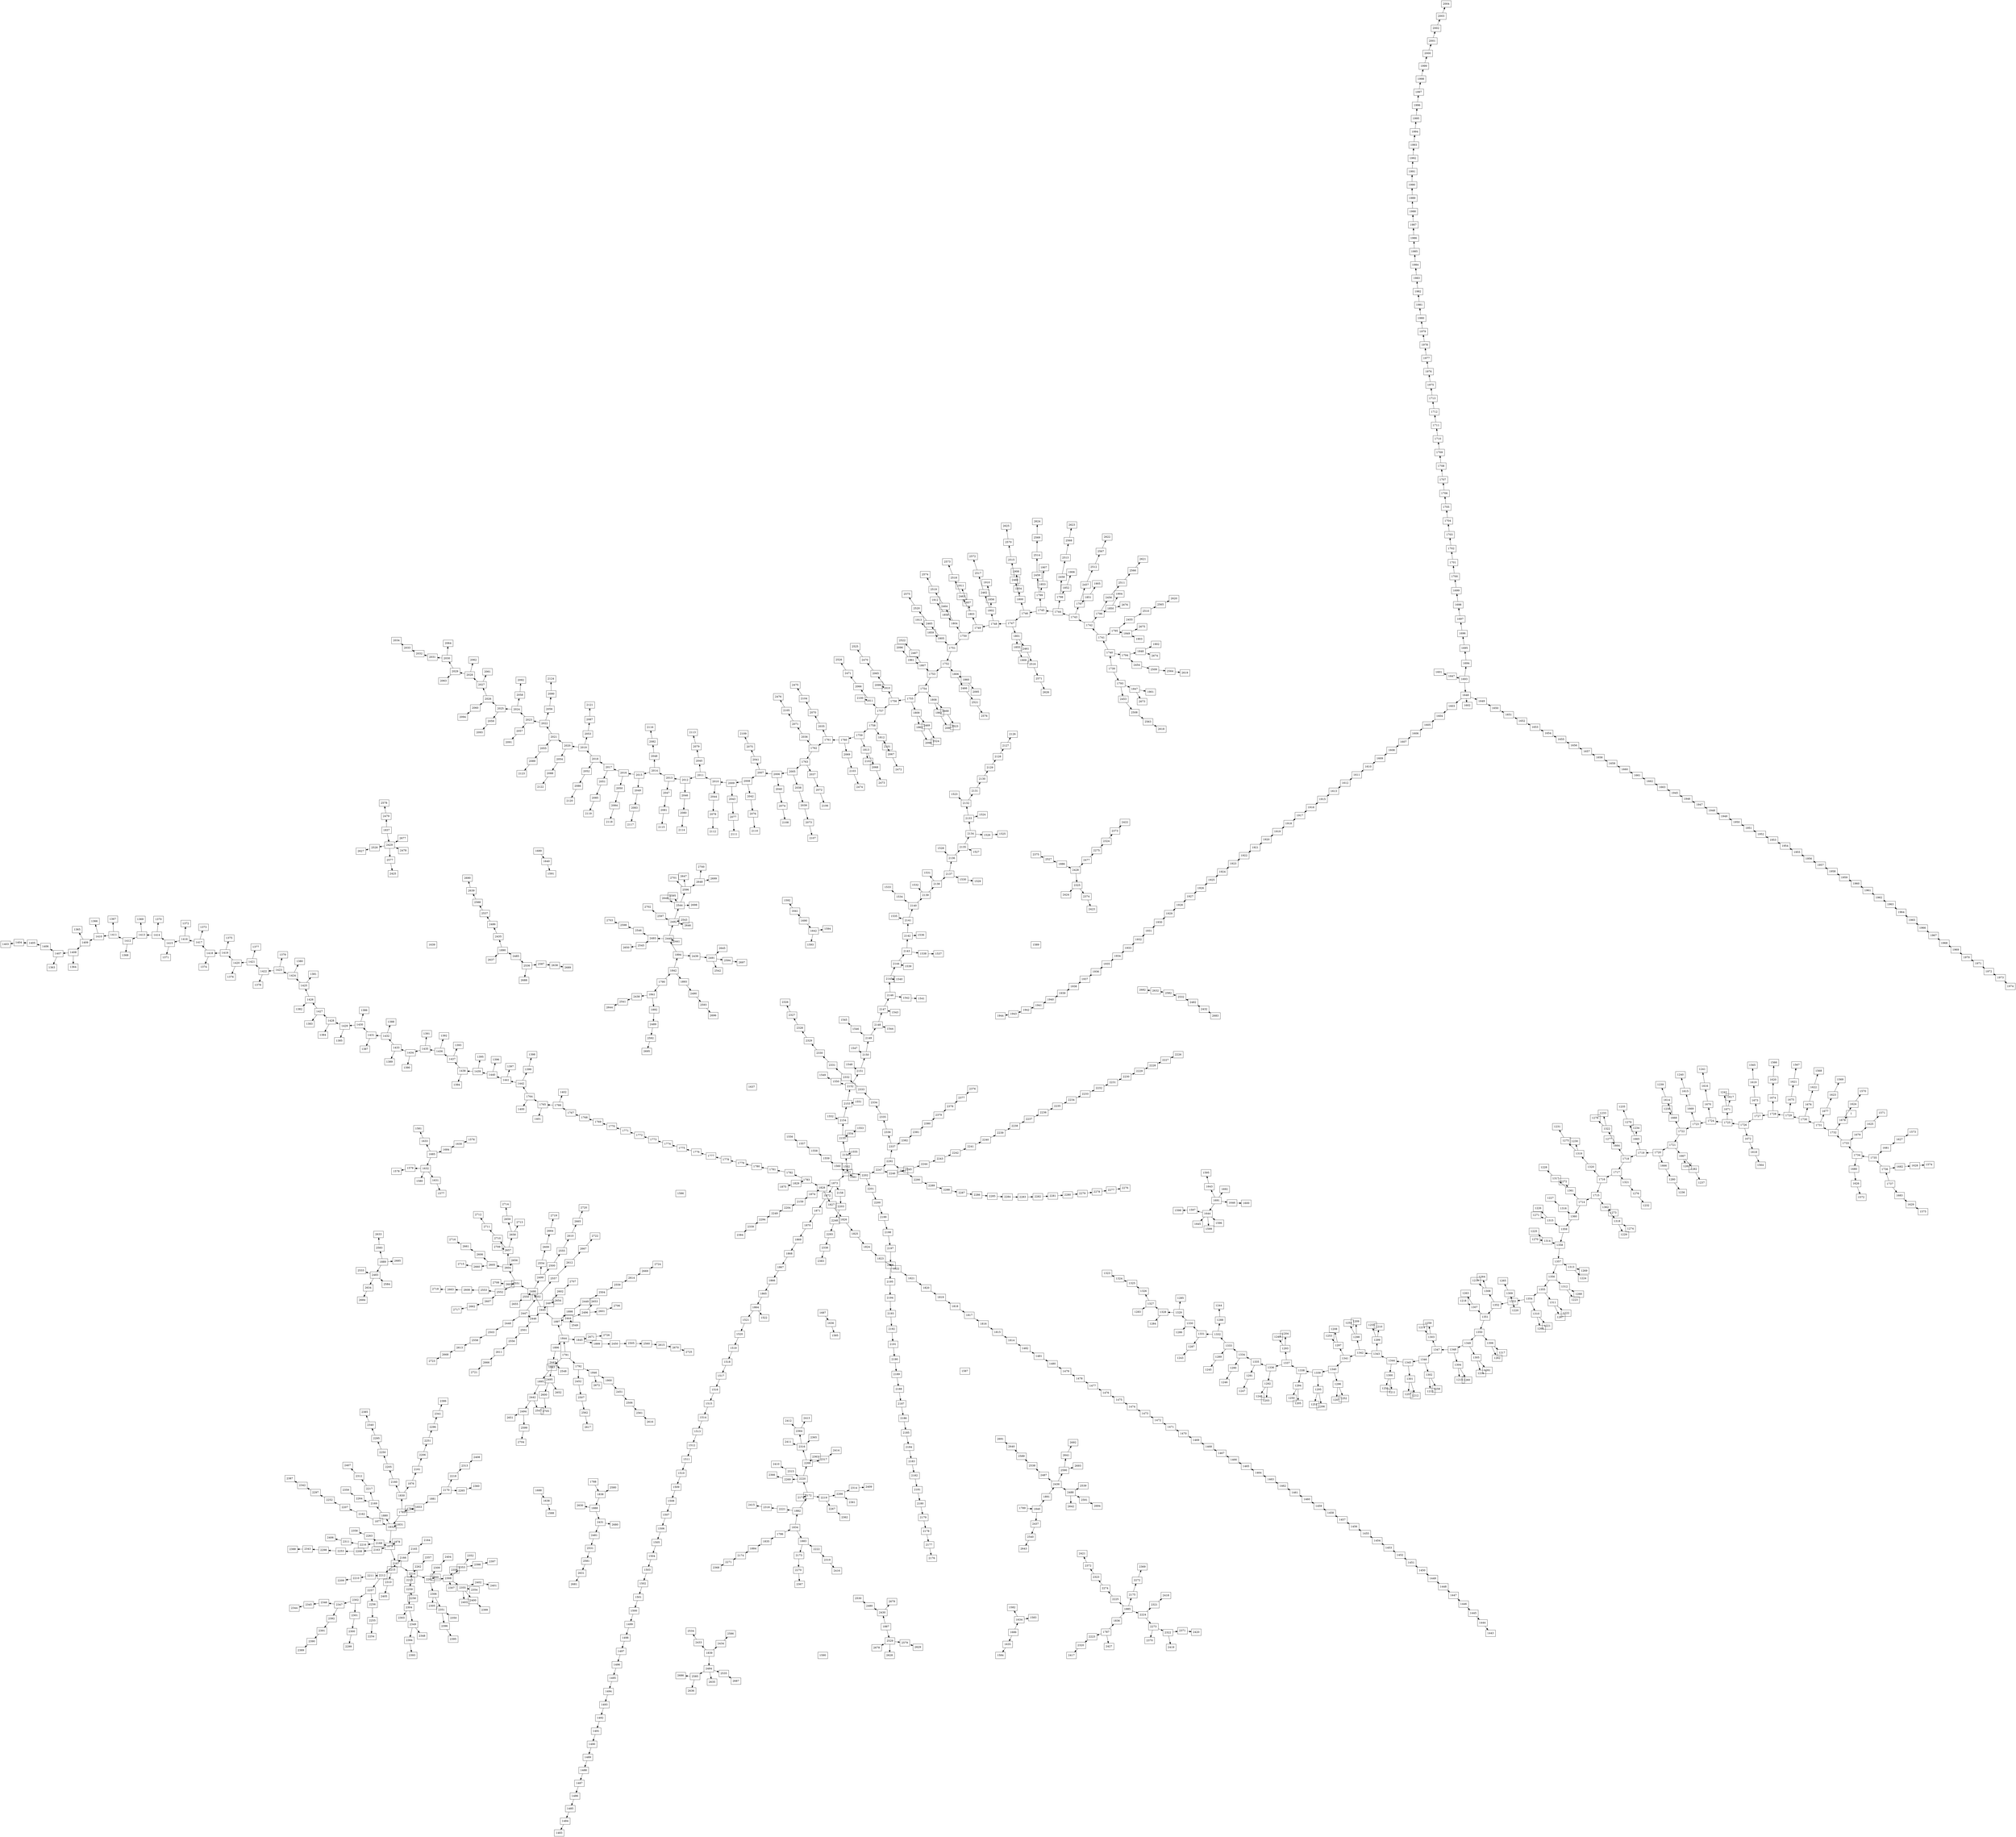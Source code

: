 digraph G {
    node [shape=box];
    graph [layout=neato];
"1739" "1791" "1790" "1789" "1890" "1839" "1889" "2432" "1788" "1887" "1837" "1886" "1787" "1786" "1785" "1783" "1737" "1685" "1686" "1687" "1586" "1637" "1587" "1688" "1589" "1639" "1590" "1689" "1690" "1691" "1693""1740" "1793""1739" -> {"1740" "1793"}
"1792" "1844" "1843""1791" -> {"1792" "1844" "1843"}
"1842" "1841""1790" -> { "1842" "1841"}
"1840""1789" -> { "1840"}
"2435" "2485" "2637""1890" -> { "2435" "2485" "2637"}
"2434" "2484" "2433""1839" -> { "2434" "2484" "2433"}
"2685" "2483" "2583""1889" -> { "2685" "2483" "2583"}
"2683" "2482""2432" -> { "2683" "2482"}
"1838""1788" -> { "1838"}
"2430" "2529""1887" -> { "2430" "2529"}
"2479" "2429""1837" -> { "2479" "2429"}
"2527" "2428""1886" -> { "2527" "2428"}
"2427" "1836" "2223""1787" -> { "2427" "1836" "2223"}
"1835" "1834""1786" -> { "1835" "1834"}
"1833" "1832" "1830" "1784""1785" -> { "1833" "1832" "1830" "1784"}
"1829" "1828" "1782""1783" -> { "1829" "1828" "1782"}
"1736" "1683""1737" -> { "1736" "1683"}
"1684" "1632" "1633""1685" -> { "1684" "1632" "1633"}
"1634" "1635""1686" -> { "1634" "1635"}
"1636""1687" -> { "1636"}
"1638""1688" -> { "1638"}
"1640""1689" -> { "1640"}
"1641" "1642""1690" -> { "1641" "1642"}
"1692" "1643" "1644" "1646""1691" -> {"1692" "1643" "1644" "1646"}
"1694" "1647" "1648""1693" -> {"1694" "1647" "1648"}
"1741" "1794""1740" -> {"1741" "1794"}
"2453" "1847""1793" -> {"2453" "1847"}
"2452" "1846""1792" -> {"2452" "1846"}
"1845" "1897" "1896""1844" -> {"1845" "1897" "1896"}
"1895""1843" -> { "1895"}
"1894" "1893""1842" -> { "1894" "1893"}
"2438" "1892""1841" -> { "2438" "1892"}
"2437" "1891""1840" -> { "2437" "1891"}
"2486""2435" -> { "2486"}
"2536""2485" -> { "2536"}
"2586""2434" -> { "2586"}
"2535" "2585" "2635""2484" -> { "2535" "2585" "2635"}
"2534""2433" -> { "2534"}
"2584" "2634" "2533""2483" -> { "2584" "2634" "2533"}
"2633""2583" -> { "2633"}
"2532""2482" -> { "2532"}
"1888" "2580""1838" -> { "1888" "2580"}
"2480" "2679""2430" -> { "2480" "2679"}
"2579" "2678" "2628""2529" -> { "2579" "2678" "2628"}
"2578""2479" -> { "2578"}
"2677" "2528" "2577" "2478""2429" -> { "2677" "2528" "2577" "2478"}
"2375""2527" -> { "2375"}
"2325" "2477""2428" -> { "2325" "2477"}
"1885""1836" -> { "1885"}
"2320""2223" -> { "2320"}
"1884""1835" -> { "1884"}
"1883" "1882""1834" -> { "1883" "1882"}
"1881""1833" -> { "1881"}
"1880" "1879" "1877" "1831""1832" -> { "1880" "1879" "1877" "1831"}
"1876" "2160""1830" -> { "1876" "2160"}
"1875""1829" -> { "1875"}
"1874" "1873" "1827""1828" -> { "1874" "1873" "1827"}
"1781""1782" -> { "1781"}
"1735" "1682""1736" -> { "1735" "1682"}
"1629""1683" -> { "1629"}
"1630""1684" -> { "1630"}
"1631" "1579" "1580""1632" -> { "1631" "1579" "1580"}
"1581""1633" -> { "1581"}
"1582" "1583""1634" -> { "1582" "1583"}
"1584""1635" -> { "1584"}
"1585""1636" -> { "1585"}
"1588""1638" -> { "1588"}
"1591""1640" -> { "1591"}
"1592""1641" -> { "1592"}
"1593" "1594""1642" -> { "1593" "1594"}
"1595""1643" -> { "1595"}
"1645" "1596" "1597" "1599""1644" -> {"1645" "1596" "1597" "1599"}
"1600""1646" -> { "1600"}
"1695""1694" -> {"1695"}
"1601""1647" -> { "1601"}
"1649" "1602" "1603""1648" -> {"1649" "1602" "1603"}
"1742" "1795""1741" -> {"1742" "1795"}
"2454" "1848""1794" -> {"2454" "1848"}
"2508""2453" -> { "2508"}
"2673" "1901""1847" -> {"2673" "1901"}
"2507""2452" -> { "2507"}
"2672" "1900""1846" -> {"2672" "1900"}
"2671" "1899""1845" -> {"2671" "1899"}
"1898" "2445" "2444""1897" -> {"1898" "2445" "2444"}
"2443""1896" -> { "2443"}
"2442""1895" -> { "2442"}
"2440" "2439""1894" -> { "2440" "2439"}
"2490""1893" -> { "2490"}
"2541""2438" -> { "2541"}
"2489""1892" -> { "2489"}
"2540""2437" -> { "2540"}
"2436""1891" -> { "2436"}
"2537""2486" -> { "2537"}
"2587" "2688""2536" -> { "2587" "2688"}
"2687""2535" -> { "2687"}
"2636" "2686""2585" -> { "2636" "2686"}
"2684""2634" -> { "2684"}
"2582""2532" -> { "2582"}
"2431" "2630""1888" -> { "2431" "2630"}
"2530""2480" -> { "2530"}
"2629""2579" -> { "2629"}
"2627""2528" -> { "2627"}
"2425""2577" -> { "2425"}
"2424" "2374""2325" -> { "2424" "2374"}
"2275""2477" -> { "2275"}
"2225" "2224" "2175""1885" -> { "2225" "2224" "2175"}
"2417""2320" -> { "2417"}
"2174""1884" -> { "2174"}
"2222" "2173""1883" -> { "2222" "2173"}
"2221" "2172""1882" -> { "2221" "2172"}
"2170""1881" -> { "2170"}
"2169""1880" -> { "2169"}
"2168" "2167" "2163" "1878""1879" -> { "2168" "2167" "2163" "1878"}
"2162""1877" -> { "2162"}
"2161""1876" -> { "2161"}
"2205""2160" -> { "2205"}
"2159""1874" -> { "2159"}
"2158" "2157" "1872""1873" -> { "2158" "2157" "1872"}
"1826""1827" -> { "1826"}
"1780""1781" -> { "1780"}
"1734" "1681""1735" -> { "1734" "1681"}
"1628""1682" -> { "1628"}
"1575""1629" -> { "1575"}
"1576""1630" -> { "1576"}
"1577""1631" -> { "1577"}
"1578""1579" -> { "1578"}
"1598""1597" -> {"1598"}
"1696""1695" -> {"1696"}
"1650""1649" -> {"1650"}
"1604""1603" -> {"1604"}
"1743" "1796""1742" -> {"1743" "1796"}
"2455" "1849""1795" -> {"2455" "1849"}
"2509""2454" -> { "2509"}
"2674" "1902""1848" -> {"2674" "1902"}
"2563""2508" -> { "2563"}
"2562""2507" -> { "2562"}
"2451""1900" -> { "2451"}
"2726""2671" -> { "2726"}
"2450""1899" -> { "2450"}
"2449""1898" -> { "2449"}
"2446" "2498" "2497""2445" -> {"2446" "2498" "2497"}
"2549" "2496""2444" -> { "2549" "2496"}
"2548" "2495""2443" -> { "2548" "2495"}
"2547" "2494""2442" -> { "2547" "2494"}
"2441" "2493" "2492""2440" -> {"2441" "2493" "2492"}
"2491""2439" -> { "2491"}
"2593""2490" -> { "2593"}
"2644""2541" -> { "2644"}
"2592""2489" -> { "2592"}
"2643""2540" -> { "2643"}
"2488" "2590" "2487""2436" -> { "2488" "2590" "2487"}
"2588""2537" -> { "2588"}
"2638""2587" -> { "2638"}
"2632""2582" -> { "2632"}
"2481" "2680""2431" -> { "2481" "2680"}
"2423""2374" -> { "2423"}
"2324""2275" -> { "2324"}
"2274""2225" -> { "2274"}
"2273" "2321""2224" -> { "2273" "2321"}
"2272""2175" -> { "2272"}
"2271""2174" -> { "2271"}
"2319""2222" -> { "2319"}
"2270""2173" -> { "2270"}
"2318""2221" -> { "2318"}
"2220" "2219" "2171""2172" -> { "2220" "2219" "2171"}
"2218" "2265""2170" -> { "2218" "2265"}
"2217" "2264""2169" -> { "2217" "2264"}
"2216" "2263""2168" -> { "2216" "2263"}
"2215" "2214" "2212" "2166""2167" -> { "2215" "2214" "2212" "2166"}
"2208""2163" -> { "2208"}
"2207""2162" -> { "2207"}
"2206""2161" -> { "2206"}
"2250""2205" -> { "2250"}
"2204""2159" -> { "2204"}
"2203""2158" -> { "2203"}
"2202" "2156" "1560" "1561" "1562""2157" -> { "2202" "2156" "1560" "1561" "1562"}
"1871""1872" -> { "1871"}
"1825""1826" -> { "1825"}
"1779""1780" -> { "1779"}
"1733" "1680""1734" -> { "1733" "1680"}
"1627""1681" -> { "1627"}
"1574""1628" -> { "1574"}
"1697""1696" -> {"1697"}
"1651""1650" -> {"1651"}
"1605""1604" -> {"1605"}
"1744" "1797""1743" -> {"1744" "1797"}
"2456" "1850""1796" -> {"2456" "1850"}
"2510""2455" -> { "2510"}
"2675" "1903""1849" -> {"2675" "1903"}
"2564""2509" -> { "2564"}
"2618""2563" -> { "2618"}
"2617""2562" -> { "2617"}
"2506""2451" -> { "2506"}
"2505""2450" -> { "2505"}
"2504""2449" -> { "2504"}
"2447" "2501""2446" -> {"2447" "2501"}
"2499" "2551" "2550""2498" -> {"2499" "2551" "2550"}
"2602" "2654""2497" -> { "2602" "2654"}
"2601" "2653""2496" -> { "2601" "2653"}
"2600" "2652""2495" -> { "2600" "2652"}
"2599" "2651""2494" -> { "2599" "2651"}
"2546" "2545""2493" -> { "2546" "2545"}
"2597" "2544" "2646" "2543""2492" -> { "2597" "2544" "2646" "2543"}
"2594" "2645" "2542""2491" -> { "2594" "2645" "2542"}
"2696""2593" -> { "2696"}
"2695""2592" -> { "2695"}
"2591" "2642" "2539""2488" -> { "2591" "2642" "2539"}
"2693" "2641""2590" -> { "2693" "2641"}
"2538""2487" -> { "2538"}
"2639""2588" -> { "2639"}
"2689""2638" -> { "2689"}
"2682""2632" -> { "2682"}
"2531""2481" -> { "2531"}
"2373""2324" -> { "2373"}
"2323""2274" -> { "2323"}
"2322" "2370""2273" -> { "2322" "2370"}
"2418""2321" -> { "2418"}
"2369""2272" -> { "2369"}
"2368""2271" -> { "2368"}
"2416""2319" -> { "2416"}
"2367""2270" -> { "2367"}
"2415""2318" -> { "2415"}
"2269" "2268" "2315""2220" -> { "2269" "2268" "2315"}
"2267" "2266""2219" -> { "2267" "2266"}
"2313""2218" -> { "2313"}
"2360""2265" -> { "2360"}
"2312""2217" -> { "2312"}
"2359""2264" -> { "2359"}
"2311""2216" -> { "2311"}
"2358""2263" -> { "2358"}
"2310""2215" -> { "2310"}
"2262" "2261" "2259" "2213""2214" -> { "2262" "2261" "2259" "2213"}
"2257" "2211""2212" -> { "2257" "2211"}
"2165""2166" -> { "2165"}
"2253""2208" -> { "2253"}
"2252""2207" -> { "2252"}
"2251""2206" -> { "2251"}
"2295""2250" -> { "2295"}
"2249""2204" -> { "2249"}
"2248""2203" -> { "2248"}
"2247" "2201""2202" -> { "2247" "2201"}
"2155" "1555""2156" -> { "2155" "1555"}
"1559""1560" -> { "1559"}
"1870""1871" -> { "1870"}
"1824""1825" -> { "1824"}
"1778""1779" -> { "1778"}
"1732" "1679""1733" -> { "1732" "1679"}
"1626""1680" -> { "1626"}
"1573""1627" -> { "1573"}
"1698""1697" -> {"1698"}
"1652""1651" -> {"1652"}
"1606""1605" -> {"1606"}
"1745" "1798""1744" -> {"1745" "1798"}
"2457" "1851""1797" -> {"2457" "1851"}
"2511""2456" -> { "2511"}
"2676" "1904""1850" -> {"2676" "1904"}
"2565""2510" -> { "2565"}
"2619""2564" -> { "2619"}
"2561""2506" -> { "2561"}
"2560""2505" -> { "2560"}
"2559""2504" -> { "2559"}
"2448" "2502""2447" -> {"2448" "2502"}
"2556""2501" -> { "2556"}
"2500" "2554""2499" -> {"2500" "2554"}
"2552" "2604" "2603""2551" -> {"2552" "2604" "2603"}
"2655""2550" -> { "2655"}
"2707""2602" -> { "2707"}
"2706""2601" -> { "2706"}
"2705""2600" -> { "2705"}
"2704""2599" -> { "2704"}
"2598""2546" -> { "2598"}
"2650""2545" -> { "2650"}
"2702""2597" -> { "2702"}
"2649" "2596" "2698" "2595""2544" -> { "2649" "2596" "2698" "2595"}
"2697""2594" -> { "2697"}
"2694""2591" -> { "2694"}
"2692""2641" -> { "2692"}
"2589""2538" -> { "2589"}
"2690""2639" -> { "2690"}
"2581""2531" -> { "2581"}
"2422""2373" -> { "2422"}
"2372""2323" -> { "2372"}
"2371" "2419""2322" -> { "2371" "2419"}
"2366""2269" -> { "2366"}
"2317" "2316" "2363""2268" -> { "2317" "2316" "2363"}
"2410""2315" -> { "2410"}
"2362""2267" -> { "2362"}
"2314" "2361""2266" -> { "2314" "2361"}
"2408""2313" -> { "2408"}
"2407""2312" -> { "2407"}
"2406""2311" -> { "2406"}
"2405""2310" -> { "2405"}
"2357""2262" -> { "2357"}
"2309" "2308" "2306" "2260""2261" -> { "2309" "2308" "2306" "2260"}
"2304" "2258""2259" -> { "2304" "2258"}
"2302" "2256""2257" -> { "2302" "2256"}
"2210""2211" -> { "2210"}
"2164""2165" -> { "2164"}
"2298""2253" -> { "2298"}
"2297""2252" -> { "2297"}
"2296""2251" -> { "2296"}
"2340""2295" -> { "2340"}
"2294""2249" -> { "2294"}
"2293""2248" -> { "2293"}
"2292" "2246""2247" -> { "2292" "2246"}
"2200""2201" -> { "2200"}
"2154" "1554""2155" -> { "2154" "1554"}
"1558""1559" -> { "1558"}
"1869""1870" -> { "1869"}
"1823""1824" -> { "1823"}
"1777""1778" -> { "1777"}
"1731" "1678""1732" -> { "1731" "1678"}
"1625""1679" -> { "1625"}
"1572""1626" -> { "1572"}
"1699""1698" -> {"1699"}
"1653""1652" -> {"1653"}
"1607""1606" -> {"1607"}
"1746" "1799""1745" -> {"1746" "1799"}
"2458" "1852""1798" -> {"2458" "1852"}
"2512""2457" -> { "2512"}
"1905""1851" -> { "1905"}
"2566""2511" -> { "2566"}
"2620""2565" -> { "2620"}
"2616""2561" -> { "2616"}
"2615""2560" -> { "2615"}
"2614""2559" -> { "2614"}
"2503""2448" -> { "2503"}
"2557""2502" -> { "2557"}
"2611""2556" -> { "2611"}
"2555""2500" -> { "2555"}
"2609""2554" -> { "2609"}
"2553" "2607""2552" -> {"2553" "2607"}
"2605" "2657" "2656""2604" -> {"2605" "2657" "2656"}
"2708""2603" -> { "2708"}
"2703""2598" -> { "2703"}
"2701" "2648" "2647""2596" -> { "2701" "2648" "2647"}
"2640""2589" -> { "2640"}
"2631""2581" -> { "2631"}
"2421""2372" -> { "2421"}
"2420""2371" -> { "2420"}
"2414""2317" -> { "2414"}
"2365" "2364" "2411""2316" -> { "2365" "2364" "2411"}
"2409""2314" -> { "2409"}
"2404""2309" -> { "2404"}
"2356" "2355" "2353" "2307""2308" -> { "2356" "2355" "2353" "2307"}
"2351" "2305""2306" -> { "2351" "2305"}
"2349" "2303""2304" -> { "2349" "2303"}
"2347" "2301""2302" -> { "2347" "2301"}
"2255""2256" -> { "2255"}
"2209""2210" -> { "2209"}
"2343""2298" -> { "2343"}
"2342""2297" -> { "2342"}
"2341""2296" -> { "2341"}
"2385""2340" -> { "2385"}
"2339""2294" -> { "2339"}
"2338""2293" -> { "2338"}
"2337" "2291""2292" -> { "2337" "2291"}
"2245""2246" -> { "2245"}
"2199""2200" -> { "2199"}
"2153" "1552""2154" -> { "2153" "1552"}
"1553""1554" -> { "1553"}
"1557""1558" -> { "1557"}
"1868""1869" -> { "1868"}
"1822""1823" -> { "1822"}
"1776""1777" -> { "1776"}
"1730" "1677""1731" -> { "1730" "1677"}
"1" "1624""1678" -> { "1" "1624"}
"1571""1625" -> { "1571"}
"1700""1699" -> {"1700"}
"1654""1653" -> {"1654"}
"1608""1607" -> {"1608"}
"1747" "1800""1746" -> {"1747" "1800"}
"2459" "1853""1799" -> {"2459" "1853"}
"2513""2458" -> { "2513"}
"1906""1852" -> { "1906"}
"2567""2512" -> { "2567"}
"2621""2566" -> { "2621"}
"2670""2615" -> { "2670"}
"2669""2614" -> { "2669"}
"2558""2503" -> { "2558"}
"2612""2557" -> { "2612"}
"2666""2611" -> { "2666"}
"2610""2555" -> { "2610"}
"2664""2609" -> { "2664"}
"2608""2553" -> { "2608"}
"2662""2607" -> { "2662"}
"2606" "2660""2605" -> {"2606" "2660"}
"2658" "2710" "2709""2657" -> {"2658" "2710" "2709"}
"2700" "2699""2648" -> { "2700" "2699"}
"2691""2640" -> { "2691"}
"2681""2631" -> { "2681"}
"2413" "2412""2364" -> { "2413" "2412"}
"2403" "2402" "2400" "2354""2355" -> { "2403" "2402" "2400" "2354"}
"2398" "2352""2353" -> { "2398" "2352"}
"2396" "2350""2351" -> { "2396" "2350"}
"2394" "2348""2349" -> { "2394" "2348"}
"2392" "2346""2347" -> { "2392" "2346"}
"2300""2301" -> { "2300"}
"2254""2255" -> { "2254"}
"2388""2343" -> { "2388"}
"2387""2342" -> { "2387"}
"2386""2341" -> { "2386"}
"2384""2339" -> { "2384"}
"2383""2338" -> { "2383"}
"2382" "2336""2337" -> { "2382" "2336"}
"2290""2291" -> { "2290"}
"2244""2245" -> { "2244"}
"2198""2199" -> { "2198"}
"2152" "1551""2153" -> { "2152" "1551"}
"1556""1557" -> { "1556"}
"1867""1868" -> { "1867"}
"1821""1822" -> { "1821"}
"1775""1776" -> { "1775"}
"1729" "1676""1730" -> { "1729" "1676"}
"1623""1677" -> { "1623"}
"1570""1624" -> { "1570"}
"1701""1700" -> {"1701"}
"1655""1654" -> {"1655"}
"1609""1608" -> {"1609"}
"1748" "1801""1747" -> {"1748" "1801"}
"2460" "1854""1800" -> {"2460" "1854"}
"2514""2459" -> { "2514"}
"1907""1853" -> { "1907"}
"2568""2513" -> { "2568"}
"2622""2567" -> { "2622"}
"2725""2670" -> { "2725"}
"2724""2669" -> { "2724"}
"2613""2558" -> { "2613"}
"2667""2612" -> { "2667"}
"2721""2666" -> { "2721"}
"2665""2610" -> { "2665"}
"2719""2664" -> { "2719"}
"2663""2608" -> { "2663"}
"2717""2662" -> { "2717"}
"2661""2606" -> { "2661"}
"2715""2660" -> { "2715"}
"2659" "2713""2658" -> {"2659" "2713"}
"2711""2710" -> {"2711"}
"2401""2402" -> { "2401"}
"2399""2400" -> { "2399"}
"2397""2398" -> { "2397"}
"2395""2396" -> { "2395"}
"2393""2394" -> { "2393"}
"2391""2392" -> { "2391"}
"2345""2346" -> { "2345"}
"2299""2300" -> { "2299"}
"2381""2382" -> { "2381"}
"2335""2336" -> { "2335"}
"2289""2290" -> { "2289"}
"2243""2244" -> { "2243"}
"2197""2198" -> { "2197"}
"2151" "1550""2152" -> { "2151" "1550"}
"1866""1867" -> { "1866"}
"1820""1821" -> { "1820"}
"1774""1775" -> { "1774"}
"1728" "1675""1729" -> { "1728" "1675"}
"1622""1676" -> { "1622"}
"1569""1623" -> { "1569"}
"1702""1701" -> {"1702"}
"1656""1655" -> {"1656"}
"1610""1609" -> {"1610"}
"1749" "1802""1748" -> {"1749" "1802"}
"2461" "1855""1801" -> {"2461" "1855"}
"2515""2460" -> { "2515"}
"1908""1854" -> { "1908"}
"2569""2514" -> { "2569"}
"2623""2568" -> { "2623"}
"2668""2613" -> { "2668"}
"2722""2667" -> { "2722"}
"2720""2665" -> { "2720"}
"2718""2663" -> { "2718"}
"2716""2661" -> { "2716"}
"2714""2659" -> { "2714"}
"2712""2711" -> {"2712"}
"2390""2391" -> { "2390"}
"2344""2345" -> { "2344"}
"2380""2381" -> { "2380"}
"2334""2335" -> { "2334"}
"2288""2289" -> { "2288"}
"2242""2243" -> { "2242"}
"2196""2197" -> { "2196"}
"2150" "1548""2151" -> { "2150" "1548"}
"1549""1550" -> { "1549"}
"1865""1866" -> { "1865"}
"1819""1820" -> { "1819"}
"1773""1774" -> { "1773"}
"1727" "1674""1728" -> { "1727" "1674"}
"1621""1675" -> { "1621"}
"1568""1622" -> { "1568"}
"1703""1702" -> {"1703"}
"1657""1656" -> {"1657"}
"1611""1610" -> {"1611"}
"1750" "1803""1749" -> {"1750" "1803"}
"2462" "1856""1802" -> {"2462" "1856"}
"2516""2461" -> { "2516"}
"1909""1855" -> { "1909"}
"2570""2515" -> { "2570"}
"2624""2569" -> { "2624"}
"2723""2668" -> { "2723"}
"2389""2390" -> { "2389"}
"2379""2380" -> { "2379"}
"2333""2334" -> { "2333"}
"2287""2288" -> { "2287"}
"2241""2242" -> { "2241"}
"2195""2196" -> { "2195"}
"2149" "1547""2150" -> { "2149" "1547"}
"1864""1865" -> { "1864"}
"1818""1819" -> { "1818"}
"1772""1773" -> { "1772"}
"1726" "1673""1727" -> { "1726" "1673"}
"1620""1674" -> { "1620"}
"1567""1621" -> { "1567"}
"1704""1703" -> {"1704"}
"1658""1657" -> {"1658"}
"1612""1611" -> {"1612"}
"1751" "1804""1750" -> {"1751" "1804"}
"2463" "1857""1803" -> {"2463" "1857"}
"2517""2462" -> { "2517"}
"1910""1856" -> { "1910"}
"2571""2516" -> { "2571"}
"2625""2570" -> { "2625"}
"2378""2379" -> { "2378"}
"2332""2333" -> { "2332"}
"2286""2287" -> { "2286"}
"2240""2241" -> { "2240"}
"2194""2195" -> { "2194"}
"2148" "1546""2149" -> { "2148" "1546"}
"1521" "1522""1864" -> { "1521" "1522"}
"1817""1818" -> { "1817"}
"1771""1772" -> { "1771"}
"1725" "1672""1726" -> { "1725" "1672"}
"1619""1673" -> { "1619"}
"1566""1620" -> { "1566"}
"1705""1704" -> {"1705"}
"1659""1658" -> {"1659"}
"1613""1612" -> {"1613"}
"1752" "1805""1751" -> {"1752" "1805"}
"2464" "1858""1804" -> {"2464" "1858"}
"2518""2463" -> { "2518"}
"1911""1857" -> { "1911"}
"2572""2517" -> { "2572"}
"2626""2571" -> { "2626"}
"2377""2378" -> { "2377"}
"2331""2332" -> { "2331"}
"2285""2286" -> { "2285"}
"2239""2240" -> { "2239"}
"2193""2194" -> { "2193"}
"2147" "1544""2148" -> { "2147" "1544"}
"1545""1546" -> { "1545"}
"1520""1521" -> { "1520"}
"1816""1817" -> { "1816"}
"1770""1771" -> { "1770"}
"1724" "1671""1725" -> { "1724" "1671"}
"1618""1672" -> { "1618"}
"1565""1619" -> { "1565"}
"1706""1705" -> {"1706"}
"1660""1659" -> {"1660"}
"1915""1613" -> {"1915"}
"1753" "1806""1752" -> {"1753" "1806"}
"2465" "1859""1805" -> {"2465" "1859"}
"2519""2464" -> { "2519"}
"1912""1858" -> { "1912"}
"2573""2518" -> { "2573"}
"2376""2377" -> { "2376"}
"2330""2331" -> { "2330"}
"2284""2285" -> { "2284"}
"2238""2239" -> { "2238"}
"2192""2193" -> { "2192"}
"2146" "1543""2147" -> { "2146" "1543"}
"1519""1520" -> { "1519"}
"1815""1816" -> { "1815"}
"1769""1770" -> { "1769"}
"1723" "1670""1724" -> { "1723" "1670"}
"1242" "1617""1671" -> { "1242" "1617"}
"1564""1618" -> { "1564"}
"1707""1706" -> {"1707"}
"1661""1660" -> {"1661"}
"1916""1915" -> {"1916"}
"1754" "1807""1753" -> {"1754" "1807"}
"2466" "1860""1806" -> {"2466" "1860"}
"2520""2465" -> { "2520"}
"1913""1859" -> { "1913"}
"2574""2519" -> { "2574"}
"2329""2330" -> { "2329"}
"2283""2284" -> { "2283"}
"2237""2238" -> { "2237"}
"2191""2192" -> { "2191"}
"2145" "1542""2146" -> { "2145" "1542"}
"1518""1519" -> { "1518"}
"1814""1815" -> { "1814"}
"1768""1769" -> { "1768"}
"1722" "1669""1723" -> { "1722" "1669"}
"1616""1670" -> { "1616"}
"1708""1707" -> {"1708"}
"1662""1661" -> {"1662"}
"1917""1916" -> {"1917"}
"1755" "1808""1754" -> {"1755" "1808"}
"2467" "1861""1807" -> {"2467" "1861"}
"2521""2466" -> { "2521"}
"2095""1860" -> {"2095"}
"2575""2520" -> { "2575"}
"2328""2329" -> { "2328"}
"2282""2283" -> { "2282"}
"2236""2237" -> { "2236"}
"2190""2191" -> { "2190"}
"2144" "1540""2145" -> { "2144" "1540"}
"1541""1542" -> { "1541"}
"1517""1518" -> { "1517"}
"1482""1814" -> { "1482"}
"1767""1768" -> { "1767"}
"1721" "1668""1722" -> { "1721" "1668"}
"1615""1669" -> { "1615"}
"1241""1616" -> { "1241"}
"1709""1708" -> {"1709"}
"1663""1662" -> {"1663"}
"1918""1917" -> {"1918"}
"1756" "1809""1755" -> {"1756" "1809"}
"2468" "1862""1808" -> {"2468" "1862"}
"2522""2467" -> { "2522"}
"2096""1861" -> {"2096"}
"2576""2521" -> { "2576"}
"2327""2328" -> { "2327"}
"2281""2282" -> { "2281"}
"2235""2236" -> { "2235"}
"2189""2190" -> { "2189"}
"2143" "1539""2144" -> { "2143" "1539"}
"1516""1517" -> { "1516"}
"1481""1482" -> { "1481"}
"1766""1767" -> { "1766"}
"1720" "1667""1721" -> { "1720" "1667"}
"1238" "1614""1668" -> { "1238" "1614"}
"1240""1615" -> { "1240"}
"1710""1709" -> {"1710"}
"1945""1663" -> {"1945"}
"1919""1918" -> {"1919"}
"1757" "1810""1756" -> {"1757" "1810"}
"2469" "1863""1809" -> {"2469" "1863"}
"2523""2468" -> { "2523"}
"2097""1862" -> {"2097"}
"2326""2327" -> { "2326"}
"2280""2281" -> { "2280"}
"2234""2235" -> { "2234"}
"2188""2189" -> { "2188"}
"2142" "1538""2143" -> { "2142" "1538"}
"1515""1516" -> { "1515"}
"1480""1481" -> { "1480"}
"1765" "1402""1766" -> { "1765" "1402"}
"1719" "1666""1720" -> { "1719" "1666"}
"1281" "1282""1667" -> { "1281" "1282"}
"1239""1614" -> { "1239"}
"1711""1710" -> {"1711"}
"1946""1945" -> {"1946"}
"1920""1919" -> {"1920"}
"1758" "1811""1757" -> {"1758" "1811"}
"2065" "2099""1810" -> {"2065" "2099"}
"2524""2469" -> { "2524"}
"2098""1863" -> {"2098"}
"2279""2280" -> { "2279"}
"2233""2234" -> { "2233"}
"2187""2188" -> { "2187"}
"2141" "1536""2142" -> { "2141" "1536"}
"1537""1538" -> { "1537"}
"1514""1515" -> { "1514"}
"1479""1480" -> { "1479"}
"1764" "1401""1765" -> { "1764" "1401"}
"1718" "1665""1719" -> { "1718" "1665"}
"1280""1666" -> { "1280"}
"1237""1282" -> { "1237"}
"1712""1711" -> {"1712"}
"1947""1946" -> {"1947"}
"1921""1920" -> {"1921"}
"1759" "1812""1758" -> {"1759" "1812"}
"2066" "2100""1811" -> {"2066" "2100"}
"2470""2065" -> { "2470"}
"2278""2279" -> { "2278"}
"2232""2233" -> { "2232"}
"2186""2187" -> { "2186"}
"2140" "1535""2141" -> { "2140" "1535"}
"1513""1514" -> { "1513"}
"1478""1479" -> { "1478"}
"1442" "1400""1764" -> { "1442" "1400"}
"1717" "1664""1718" -> { "1717" "1664"}
"1234" "1279""1665" -> { "1234" "1279"}
"1236""1280" -> { "1236"}
"1713""1712" -> {"1713"}
"1948""1947" -> {"1948"}
"1922""1921" -> {"1922"}
"1760" "1813""1759" -> {"1760" "1813"}
"2067" "2101""1812" -> {"2067" "2101"}
"2471""2066" -> { "2471"}
"2525""2470" -> { "2525"}
"2277""2278" -> { "2277"}
"2231""2232" -> { "2231"}
"2185""2186" -> { "2185"}
"2139" "1534""2140" -> { "2139" "1534"}
"1512""1513" -> { "1512"}
"1477""1478" -> { "1477"}
"1441" "1399""1442" -> { "1441" "1399"}
"1716" "1321""1717" -> { "1716" "1321"}
"1277" "1322""1664" -> { "1277" "1322"}
"1235""1279" -> { "1235"}
"1975""1713" -> {"1975"}
"1949""1948" -> {"1949"}
"1923""1922" -> {"1923"}
"1761" "2069""1760" -> {"1761" "2069"}
"2068" "2102""1813" -> {"2068" "2102"}
"2472""2067" -> { "2472"}
"2526""2471" -> { "2526"}
"2276""2277" -> { "2276"}
"2230""2231" -> { "2230"}
"2184""2185" -> { "2184"}
"2138" "1532""2139" -> { "2138" "1532"}
"1533""1534" -> { "1533"}
"1511""1512" -> { "1511"}
"1476""1477" -> { "1476"}
"1440" "1397""1441" -> { "1440" "1397"}
"1398""1399" -> { "1398"}
"1715" "1320""1716" -> { "1715" "1320"}
"1276""1321" -> { "1276"}
"1233" "1278""1322" -> { "1233" "1278"}
"1976""1975" -> {"1976"}
"1950""1949" -> {"1950"}
"1924""1923" -> {"1924"}
"1762" "2035""1761" -> {"1762" "2035"}
"2103""2069" -> { "2103"}
"2473""2068" -> { "2473"}
"2229""2230" -> { "2229"}
"2183""2184" -> { "2183"}
"2137" "1531""2138" -> { "2137" "1531"}
"1510""1511" -> { "1510"}
"1475""1476" -> { "1475"}
"1439" "1396""1440" -> { "1439" "1396"}
"1714" "1362""1715" -> { "1714" "1362"}
"1319""1320" -> { "1319"}
"1232""1276" -> { "1232"}
"1977""1976" -> {"1977"}
"1951""1950" -> {"1951"}
"1925""1924" -> {"1925"}
"1763" "2036""1762" -> {"1763" "2036"}
"2070""2035" -> {"2070"}
"2474""2103" -> {"2474"}
"2228""2229" -> { "2228"}
"2182""2183" -> { "2182"}
"2136" "1530""2137" -> { "2136" "1530"}
"1509""1510" -> { "1509"}
"1474""1475" -> { "1474"}
"1438" "1395""1439" -> { "1438" "1395"}
"1360" "1361""1714" -> { "1360" "1361"}
"1273" "1318""1362" -> { "1273" "1318"}
"1230" "1275""1319" -> { "1230" "1275"}
"1978""1977" -> {"1978"}
"1952""1951" -> {"1952"}
"1926""1925" -> {"1926"}
"2005" "2037""1763" -> {"2005" "2037"}
"2071""2036" -> {"2071"}
"2104""2070" -> { "2104"}
"2227""2228" -> { "2227"}
"2181""2182" -> { "2181"}
"2135" "1528""2136" -> { "2135" "1528"}
"1529""1530" -> { "1529"}
"1508""1509" -> { "1508"}
"1473""1474" -> { "1473"}
"1437" "1394""1438" -> { "1437" "1394"}
"1359" "1316""1360" -> { "1359" "1316"}
"1272" "1317""1361" -> { "1272" "1317"}
"1229" "1274""1318" -> { "1229" "1274"}
"1231""1275" -> { "1231"}
"1979""1978" -> {"1979"}
"1953""1952" -> {"1953"}
"1927""1926" -> {"1927"}
"2006" "2038""2005" -> {"2006" "2038"}
"2072""2037" -> {"2072"}
"2105""2071" -> { "2105"}
"2475""2104" -> {"2475"}
"2226""2227" -> { "2226"}
"2180""2181" -> { "2180"}
"2134" "1527""2135" -> { "2134" "1527"}
"1507""1508" -> { "1507"}
"1472""1473" -> { "1472"}
"1436" "1393""1437" -> { "1436" "1393"}
"1358" "1315""1359" -> { "1358" "1315"}
"1227""1316" -> { "1227"}
"1228""1317" -> { "1228"}
"1980""1979" -> {"1980"}
"1954""1953" -> {"1954"}
"1928""1927" -> {"1928"}
"2007" "2040""2006" -> {"2007" "2040"}
"2039""2038" -> {"2039"}
"2106""2072" -> { "2106"}
"2476""2105" -> {"2476"}
"2179""2180" -> { "2179"}
"2133" "1526""2134" -> { "2133" "1526"}
"1506""1507" -> { "1506"}
"1471""1472" -> { "1471"}
"1435" "1392""1436" -> { "1435" "1392"}
"1357" "1314""1358" -> { "1357" "1314"}
"1226" "1271""1315" -> { "1226" "1271"}
"1981""1980" -> {"1981"}
"1955""1954" -> {"1955"}
"1929""1928" -> {"1929"}
"2008" "2041""2007" -> {"2008" "2041"}
"2074""2040" -> { "2074"}
"2073""2039" -> { "2073"}
"2178""2179" -> { "2178"}
"2132" "1524""2133" -> { "2132" "1524"}
"1525""1526" -> { "1525"}
"1505""1506" -> { "1505"}
"1470""1471" -> { "1470"}
"1434" "1391""1435" -> { "1434" "1391"}
"1356" "1313""1357" -> { "1356" "1313"}
"1225" "1270""1314" -> { "1225" "1270"}
"1982""1981" -> {"1982"}
"1956""1955" -> {"1956"}
"1930""1929" -> {"1930"}
"2009" "2042""2008" -> {"2009" "2042"}
"2075""2041" -> { "2075"}
"2108""2074" -> { "2108"}
"2107""2073" -> { "2107"}
"2177""2178" -> { "2177"}
"2131" "1523""2132" -> { "2131" "1523"}
"1504""1505" -> { "1504"}
"1469""1470" -> { "1469"}
"1433" "1390""1434" -> { "1433" "1390"}
"1355" "1312""1356" -> { "1355" "1312"}
"1224" "1269""1313" -> { "1224" "1269"}
"1983""1982" -> {"1983"}
"1957""1956" -> {"1957"}
"1931""1930" -> {"1931"}
"2010" "2043""2009" -> {"2010" "2043"}
"2076""2042" -> { "2076"}
"2109""2075" -> { "2109"}
"2176""2177" -> { "2176"}
"2130""2131" -> { "2130"}
"1503""1504" -> { "1503"}
"1468""1469" -> { "1468"}
"1432" "1389""1433" -> { "1432" "1389"}
"1354" "1311""1355" -> { "1354" "1311"}
"1223" "1268""1312" -> { "1223" "1268"}
"1984""1983" -> {"1984"}
"1958""1957" -> {"1958"}
"1932""1931" -> {"1932"}
"2011" "2044""2010" -> {"2011" "2044"}
"2077""2043" -> { "2077"}
"2110""2076" -> { "2110"}
"2129""2130" -> { "2129"}
"1502""1503" -> { "1502"}
"1467""1468" -> { "1467"}
"1431" "1388""1432" -> { "1431" "1388"}
"1353" "1310""1354" -> { "1353" "1310"}
"1222" "1267""1311" -> { "1222" "1267"}
"1985""1984" -> {"1985"}
"1959""1958" -> {"1959"}
"1933""1932" -> {"1933"}
"2012" "2045""2011" -> {"2012" "2045"}
"2078""2044" -> { "2078"}
"2111""2077" -> { "2111"}
"2128""2129" -> { "2128"}
"1501""1502" -> { "1501"}
"1466""1467" -> { "1466"}
"1430" "1387""1431" -> { "1430" "1387"}
"1352" "1309""1353" -> { "1352" "1309"}
"1221" "1266""1310" -> { "1221" "1266"}
"1986""1985" -> {"1986"}
"1960""1959" -> {"1960"}
"1934""1933" -> {"1934"}
"2013" "2046""2012" -> {"2013" "2046"}
"2079""2045" -> { "2079"}
"2112""2078" -> { "2112"}
"2127""2128" -> { "2127"}
"1500""1501" -> { "1500"}
"1465""1466" -> { "1465"}
"1429" "1386""1430" -> { "1429" "1386"}
"1351" "1308""1352" -> { "1351" "1308"}
"1220" "1265""1309" -> { "1220" "1265"}
"1987""1986" -> {"1987"}
"1961""1960" -> {"1961"}
"1935""1934" -> {"1935"}
"2014" "2047""2013" -> {"2014" "2047"}
"2080""2046" -> { "2080"}
"2113""2079" -> { "2113"}
"2126""2127" -> { "2126"}
"1499""1500" -> { "1499"}
"1464""1465" -> { "1464"}
"1428" "1385""1429" -> { "1428" "1385"}
"1350" "1307""1351" -> { "1350" "1307"}
"1219" "1264""1308" -> { "1219" "1264"}
"1988""1987" -> {"1988"}
"1962""1961" -> {"1962"}
"1936""1935" -> {"1936"}
"2015" "2048""2014" -> {"2015" "2048"}
"2081""2047" -> { "2081"}
"2114""2080" -> { "2114"}
"1498""1499" -> { "1498"}
"1463""1464" -> { "1463"}
"1427" "1384""1428" -> { "1427" "1384"}
"1349" "1306""1350" -> { "1349" "1306"}
"1218" "1263""1307" -> { "1218" "1263"}
"1989""1988" -> {"1989"}
"1963""1962" -> {"1963"}
"1937""1936" -> {"1937"}
"2016" "2049""2015" -> {"2016" "2049"}
"2082""2048" -> { "2082"}
"2115""2081" -> { "2115"}
"1497""1498" -> { "1497"}
"1462""1463" -> { "1462"}
"1426" "1383""1427" -> { "1426" "1383"}
"1348" "1305""1349" -> { "1348" "1305"}
"1217" "1262""1306" -> { "1217" "1262"}
"1990""1989" -> {"1990"}
"1964""1963" -> {"1964"}
"1938""1937" -> {"1938"}
"2017" "2050""2016" -> {"2017" "2050"}
"2083""2049" -> { "2083"}
"2116""2082" -> { "2116"}
"1496""1497" -> { "1496"}
"1461""1462" -> { "1461"}
"1425" "1382""1426" -> { "1425" "1382"}
"1347" "1304""1348" -> { "1347" "1304"}
"1216" "1261""1305" -> { "1216" "1261"}
"1991""1990" -> {"1991"}
"1965""1964" -> {"1965"}
"1939""1938" -> {"1939"}
"2018" "2051""2017" -> {"2018" "2051"}
"2084""2050" -> { "2084"}
"2117""2083" -> { "2117"}
"1495""1496" -> { "1495"}
"1460""1461" -> { "1460"}
"1424" "1381""1425" -> { "1424" "1381"}
"1346" "1303""1347" -> { "1346" "1303"}
"1215" "1260""1304" -> { "1215" "1260"}
"1992""1991" -> {"1992"}
"1966""1965" -> {"1966"}
"1940""1939" -> {"1940"}
"2019" "2052""2018" -> {"2019" "2052"}
"2085""2051" -> { "2085"}
"2118""2084" -> { "2118"}
"1494""1495" -> { "1494"}
"1459""1460" -> { "1459"}
"1423" "1380""1424" -> { "1423" "1380"}
"1345" "1302""1346" -> { "1345" "1302"}
"1214" "1259""1303" -> { "1214" "1259"}
"1993""1992" -> {"1993"}
"1967""1966" -> {"1967"}
"1941""1940" -> {"1941"}
"2020" "2053""2019" -> {"2020" "2053"}
"2086""2052" -> { "2086"}
"2119""2085" -> { "2119"}
"1493""1494" -> { "1493"}
"1458""1459" -> { "1458"}
"1422" "1379""1423" -> { "1422" "1379"}
"1344" "1301""1345" -> { "1344" "1301"}
"1213" "1258""1302" -> { "1213" "1258"}
"1994""1993" -> {"1994"}
"1968""1967" -> {"1968"}
"1942""1941" -> {"1942"}
"2021" "2054""2020" -> {"2021" "2054"}
"2087""2053" -> { "2087"}
"2120""2086" -> { "2120"}
"1492""1493" -> { "1492"}
"1457""1458" -> { "1457"}
"1421" "1378""1422" -> { "1421" "1378"}
"1343" "1300""1344" -> { "1343" "1300"}
"1212" "1257""1301" -> { "1212" "1257"}
"1995""1994" -> {"1995"}
"1969""1968" -> {"1969"}
"1943""1942" -> {"1943"}
"2022" "2055""2021" -> {"2022" "2055"}
"2088""2054" -> { "2088"}
"2121""2087" -> { "2121"}
"1491""1492" -> { "1491"}
"1456""1457" -> { "1456"}
"1420" "1377""1421" -> { "1420" "1377"}
"1342" "1299""1343" -> { "1342" "1299"}
"1211" "1256""1300" -> { "1211" "1256"}
"1996""1995" -> {"1996"}
"1970""1969" -> {"1970"}
"1944""1943" -> {"1944"}
"2023" "2056""2022" -> {"2023" "2056"}
"2089""2055" -> { "2089"}
"2122""2088" -> { "2122"}
"1490""1491" -> { "1490"}
"1455""1456" -> { "1455"}
"1419" "1376""1420" -> { "1419" "1376"}
"1341" "1298""1342" -> { "1341" "1298"}
"1210" "1255""1299" -> { "1210" "1255"}
"1997""1996" -> {"1997"}
"1971""1970" -> {"1971"}
"2024" "2057""2023" -> {"2024" "2057"}
"2090""2056" -> { "2090"}
"2123""2089" -> { "2123"}
"1489""1490" -> { "1489"}
"1454""1455" -> { "1454"}
"1418" "1375""1419" -> { "1418" "1375"}
"1340" "1297""1341" -> { "1340" "1297"}
"1209" "1254""1298" -> { "1209" "1254"}
"1998""1997" -> {"1998"}
"1972""1971" -> {"1972"}
"2025" "2058""2024" -> {"2025" "2058"}
"2091""2057" -> { "2091"}
"2124""2090" -> { "2124"}
"1488""1489" -> { "1488"}
"1453""1454" -> { "1453"}
"1417" "1374""1418" -> { "1417" "1374"}
"1339" "1296""1340" -> { "1339" "1296"}
"1208" "1253""1297" -> { "1208" "1253"}
"1999""1998" -> {"1999"}
"1973""1972" -> {"1973"}
"2026" "2059""2025" -> {"2026" "2059"}
"2092""2058" -> { "2092"}
"1487""1488" -> { "1487"}
"1452""1453" -> { "1452"}
"1416" "1373""1417" -> { "1416" "1373"}
"1338" "1295""1339" -> { "1338" "1295"}
"1207" "1252""1296" -> { "1207" "1252"}
"2000""1999" -> {"2000"}
"1974""1973" -> {"1974"}
"2027" "2060""2026" -> {"2027" "2060"}
"2093""2059" -> { "2093"}
"1486""1487" -> { "1486"}
"1451""1452" -> { "1451"}
"1415" "1372""1416" -> { "1415" "1372"}
"1337" "1294""1338" -> { "1337" "1294"}
"1206" "1251""1295" -> { "1206" "1251"}
"2001""2000" -> {"2001"}
"2028" "2061""2027" -> {"2028" "2061"}
"2094""2060" -> { "2094"}
"1485""1486" -> { "1485"}
"1450""1451" -> { "1450"}
"1414" "1371""1415" -> { "1414" "1371"}
"1336" "1293""1337" -> { "1336" "1293"}
"1205" "1250""1294" -> { "1205" "1250"}
"2002""2001" -> {"2002"}
"2029" "2062""2028" -> {"2029" "2062"}
"1484""1485" -> { "1484"}
"1449""1450" -> { "1449"}
"1413" "1370""1414" -> { "1413" "1370"}
"1335" "1292""1336" -> { "1335" "1292"}
"1204" "1249""1293" -> { "1204" "1249"}
"2003""2002" -> {"2003"}
"2030" "2063""2029" -> {"2030" "2063"}
"1483""1484" -> { "1483"}
"1448""1449" -> { "1448"}
"1412" "1369""1413" -> { "1412" "1369"}
"1334" "1291""1335" -> { "1334" "1291"}
"1203" "1248""1292" -> { "1203" "1248"}
"2004""2003" -> {"2004"}
"2031" "2064""2030" -> {"2031" "2064"}
"1447""1448" -> { "1447"}
"1411" "1368""1412" -> { "1411" "1368"}
"1333" "1290""1334" -> { "1333" "1290"}
"1247""1291" -> { "1247"}
"2032""2031" -> {"2032"}
"1446""1447" -> { "1446"}
"1410" "1367""1411" -> { "1410" "1367"}
"1332" "1289""1333" -> { "1332" "1289"}
"1246""1290" -> { "1246"}
"2033""2032" -> {"2033"}
"1445""1446" -> { "1445"}
"1409" "1366""1410" -> { "1409" "1366"}
"1331" "1288""1332" -> { "1331" "1288"}
"1245""1289" -> { "1245"}
"2034""2033" -> {"2034"}
"1444""1445" -> { "1444"}
"1408" "1365""1409" -> { "1408" "1365"}
"1330" "1287""1331" -> { "1330" "1287"}
"1244""1288" -> { "1244"}
"1443""1444" -> { "1443"}
"1407" "1364""1408" -> { "1407" "1364"}
"1329" "1286""1330" -> { "1329" "1286"}
"1243""1287" -> { "1243"}
"1406" "1363""1407" -> { "1406" "1363"}
"1328" "1285""1329" -> { "1328" "1285"}
"1405""1406" -> { "1405"}
"1327" "1284""1328" -> { "1327" "1284"}
"1404""1405" -> { "1404"}
"1326" "1283""1327" -> { "1326" "1283"}
"1403""1404" -> { "1403"}
"1325""1326" -> { "1325"}
"1324""1325" -> { "1324"}
"1323""1324" -> { "1323"}
}
